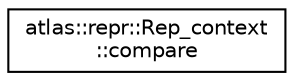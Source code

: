 digraph "Graphical Class Hierarchy"
{
  edge [fontname="Helvetica",fontsize="10",labelfontname="Helvetica",labelfontsize="10"];
  node [fontname="Helvetica",fontsize="10",shape=record];
  rankdir="LR";
  Node1 [label="atlas::repr::Rep_context\l::compare",height=0.2,width=0.4,color="black", fillcolor="white", style="filled",URL="$classatlas_1_1repr_1_1Rep__context_1_1compare.html"];
}
